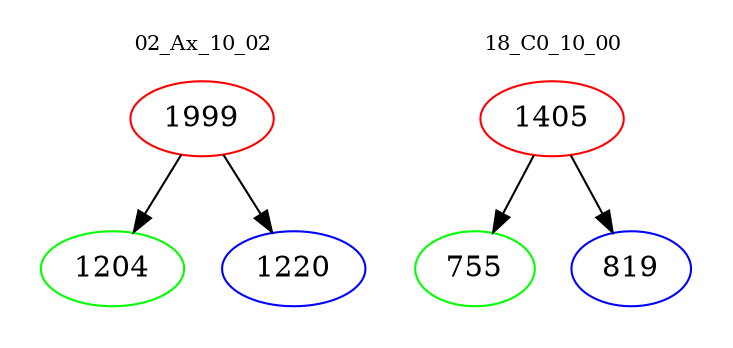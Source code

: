 digraph{
subgraph cluster_0 {
color = white
label = "02_Ax_10_02";
fontsize=10;
T0_1999 [label="1999", color="red"]
T0_1999 -> T0_1204 [color="black"]
T0_1204 [label="1204", color="green"]
T0_1999 -> T0_1220 [color="black"]
T0_1220 [label="1220", color="blue"]
}
subgraph cluster_1 {
color = white
label = "18_C0_10_00";
fontsize=10;
T1_1405 [label="1405", color="red"]
T1_1405 -> T1_755 [color="black"]
T1_755 [label="755", color="green"]
T1_1405 -> T1_819 [color="black"]
T1_819 [label="819", color="blue"]
}
}
